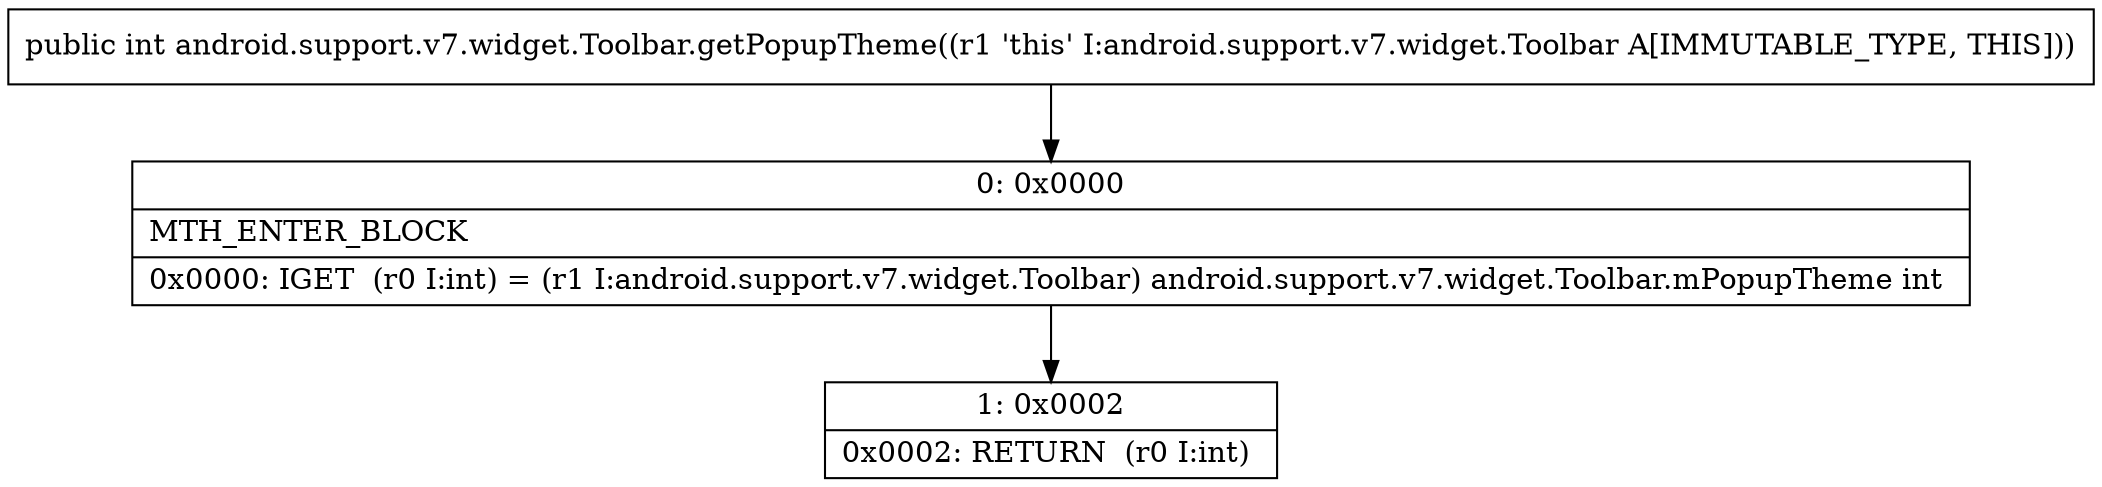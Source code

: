 digraph "CFG forandroid.support.v7.widget.Toolbar.getPopupTheme()I" {
Node_0 [shape=record,label="{0\:\ 0x0000|MTH_ENTER_BLOCK\l|0x0000: IGET  (r0 I:int) = (r1 I:android.support.v7.widget.Toolbar) android.support.v7.widget.Toolbar.mPopupTheme int \l}"];
Node_1 [shape=record,label="{1\:\ 0x0002|0x0002: RETURN  (r0 I:int) \l}"];
MethodNode[shape=record,label="{public int android.support.v7.widget.Toolbar.getPopupTheme((r1 'this' I:android.support.v7.widget.Toolbar A[IMMUTABLE_TYPE, THIS])) }"];
MethodNode -> Node_0;
Node_0 -> Node_1;
}

